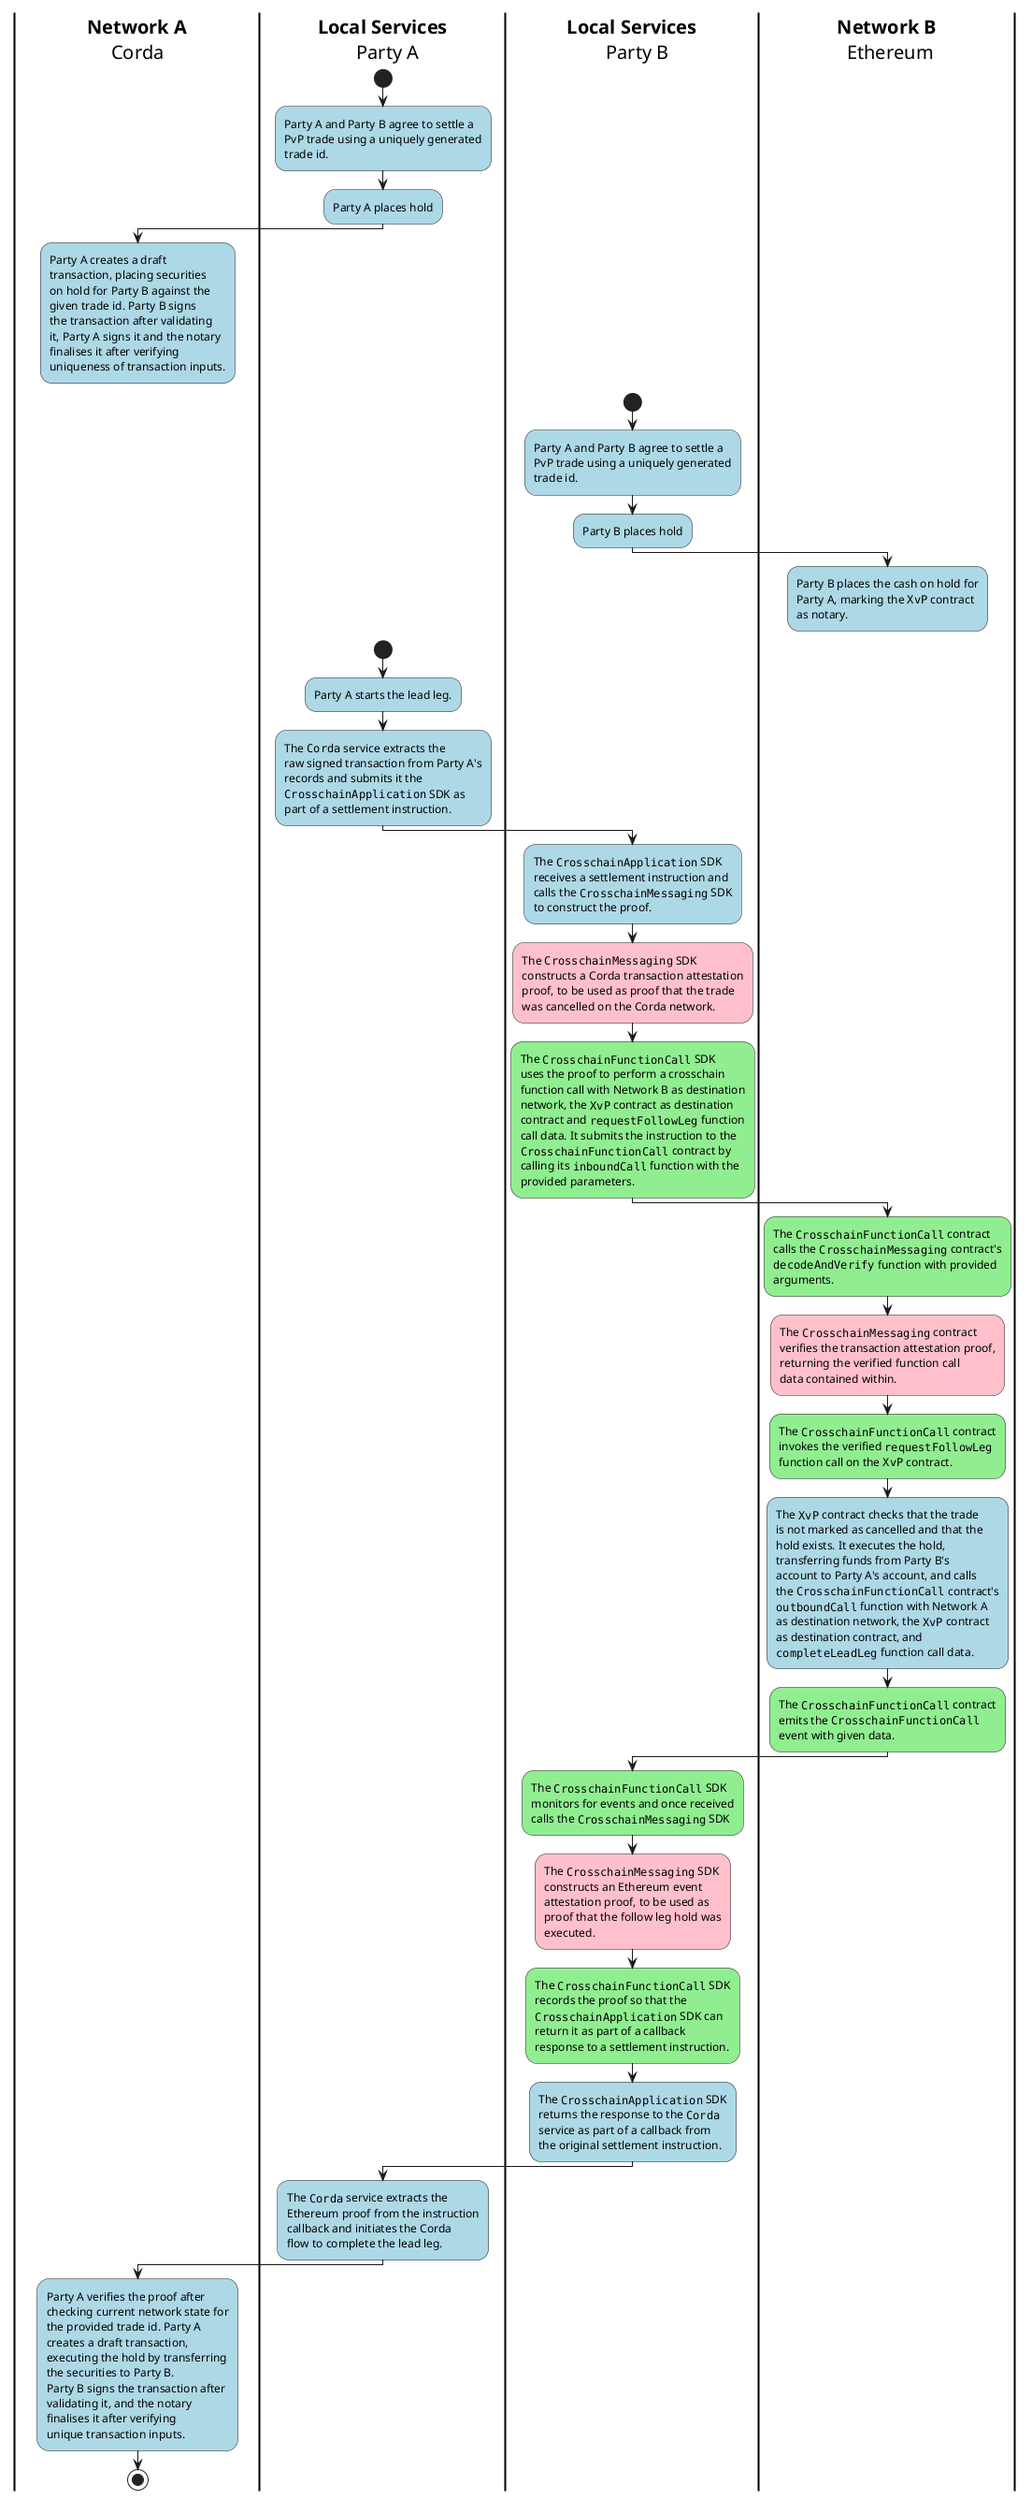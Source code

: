 @startuml 1_dvp_leader_follower_activity_diagram
skinparam ActivityBackgroundColor LightBlue
skinparam activityDiamondBackgroundColor transparent
skinparam defaultTextAlignment left
skinparam shadowing false
skinparam Swimlane {
  TitleFontColor black
  TitleFontSize 20
  BorderColor black
  BorderThickness 2
  swimlaneWidth same
}

|              **Network A**              \n                   Corda |
 |           **Local Services**           \n                   Party A |
 |           **Local Services**           \n                   Party B |
 |           **Local Services**           \n                   Party A |
  start
  :Party A and Party B agree to settle a
  PvP trade using a uniquely generated
  trade id.;
  :Party A places hold;

|              **Network A**              \n                   Corda |

  :Party A creates a draft
  transaction, placing securities
  on hold for Party B against the
  given trade id. Party B signs
  the transaction after validating
  it, Party A signs it and the notary
  finalises it after verifying
  uniqueness of transaction inputs.;
  detach

 |           **Local Services**           \n                   Party B |

  start
  :Party A and Party B agree to settle a
  PvP trade using a uniquely generated
  trade id.;
  :Party B places hold;

|              **Network B**              \n                Ethereum |

  :Party B places the cash on hold for
  Party A, marking the ""XvP"" contract
  as notary.;
  detach

 |           **Local Services**           \n                   Party A |

  start

 |           **Local Services**           \n                   Party A |
  :Party A starts the lead leg.;

  :The ""Corda"" service extracts the
  raw signed transaction from Party A's
  records and submits it the
  ""CrosschainApplication"" SDK as
  part of a settlement instruction.;

 |           **Local Services**           \n                   Party B |

  :The ""CrosschainApplication"" SDK
  receives a settlement instruction and
  calls the ""CrosschainMessaging"" SDK
  to construct the proof.;

  #Pink:The ""CrosschainMessaging"" SDK
  constructs a Corda transaction attestation
  proof, to be used as proof that the trade
  was cancelled on the Corda network.;

  #lightGreen:The ""CrosschainFunctionCall"" SDK
  uses the proof to perform a crosschain
  function call with Network B as destination
  network, the ""XvP"" contract as destination
  contract and ""requestFollowLeg"" function
  call data. It submits the instruction to the
  ""CrosschainFunctionCall"" contract by
  calling its ""inboundCall"" function with the
  provided parameters.;


|              **Network B**              \n                Ethereum |

  #lightGreen:The ""CrosschainFunctionCall"" contract
  calls the ""CrosschainMessaging"" contract's
  ""decodeAndVerify"" function with provided
  arguments.;
  #Pink:The ""CrosschainMessaging"" contract
  verifies the transaction attestation proof,
  returning the verified function call
  data contained within.;
  #lightGreen:The ""CrosschainFunctionCall"" contract
  invokes the verified ""requestFollowLeg""
  function call on the ""XvP"" contract.;
  :The ""XvP"" contract checks that the trade
  is not marked as cancelled and that the
  hold exists. It executes the hold,
  transferring funds from Party B's
  account to Party A's account, and calls
  the ""CrosschainFunctionCall"" contract's
  ""outboundCall"" function with Network A
  as destination network, the ""XvP"" contract
  as destination contract, and
  ""completeLeadLeg"" function call data.;
  #lightGreen:The ""CrosschainFunctionCall"" contract
  emits the ""CrosschainFunctionCall""
  event with given data.;

 |           **Local Services**           \n                   Party B |

  #lightGreen:The ""CrosschainFunctionCall"" SDK
  monitors for events and once received
  calls the ""CrosschainMessaging"" SDK;
  #Pink:The ""CrosschainMessaging"" SDK
  constructs an Ethereum event
  attestation proof, to be used as
  proof that the follow leg hold was
  executed.;
  #lightGreen:The ""CrosschainFunctionCall"" SDK
  records the proof so that the
  ""CrosschainApplication"" SDK can
  return it as part of a callback
  response to a settlement instruction.;
  :The ""CrosschainApplication"" SDK
  returns the response to the ""Corda""
  service as part of a callback from
  the original settlement instruction.;

 |           **Local Services**           \n                   Party A |

  :The ""Corda"" service extracts the
  Ethereum proof from the instruction
  callback and initiates the Corda
  flow to complete the lead leg.;

|              **Network A**              \n                   Corda |

  :Party A verifies the proof after
  checking current network state for
  the provided trade id. Party A
  creates a draft transaction,
  executing the hold by transferring
  the securities to Party B.
  Party B signs the transaction after
  validating it, and the notary
  finalises it after verifying
  unique transaction inputs.;
  stop

@enduml

